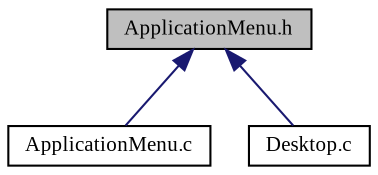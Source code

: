digraph "ApplicationMenu.h"
{
  edge [fontname="TimesNewRoman",fontsize="10",labelfontname="TimesNewRoman",labelfontsize="10"];
  node [fontname="TimesNewRoman",fontsize="10",shape=record];
  Node8 [label="ApplicationMenu.h",height=0.2,width=0.4,color="black", fillcolor="grey75", style="filled", fontcolor="black"];
  Node8 -> Node9 [dir="back",color="midnightblue",fontsize="10",style="solid"];
  Node9 [label="ApplicationMenu.c",height=0.2,width=0.4,color="black", fillcolor="white", style="filled",URL="$_application_menu_8c.html",tooltip="Menu z aplikacjami - source file. "];
  Node8 -> Node10 [dir="back",color="midnightblue",fontsize="10",style="solid"];
  Node10 [label="Desktop.c",height=0.2,width=0.4,color="black", fillcolor="white", style="filled",URL="$_desktop_8c.html",tooltip="Pulpit z wejsciem menu - source file. "];
}
